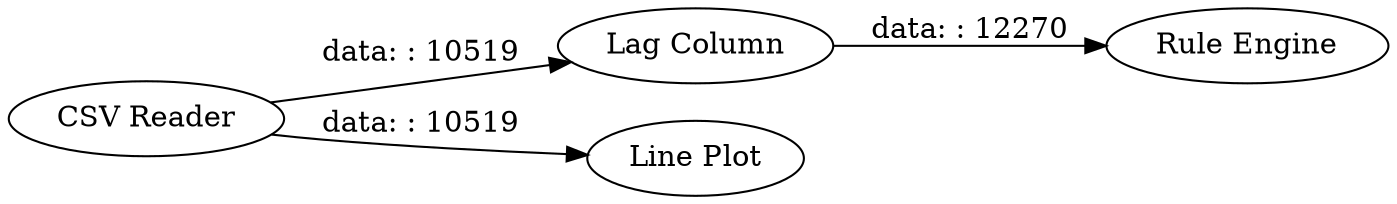 digraph {
	"-1047398465896647422_3" [label="Lag Column"]
	"-1047398465896647422_1" [label="CSV Reader"]
	"-1047398465896647422_4" [label="Rule Engine"]
	"-1047398465896647422_2" [label="Line Plot"]
	"-1047398465896647422_3" -> "-1047398465896647422_4" [label="data: : 12270"]
	"-1047398465896647422_1" -> "-1047398465896647422_2" [label="data: : 10519"]
	"-1047398465896647422_1" -> "-1047398465896647422_3" [label="data: : 10519"]
	rankdir=LR
}
